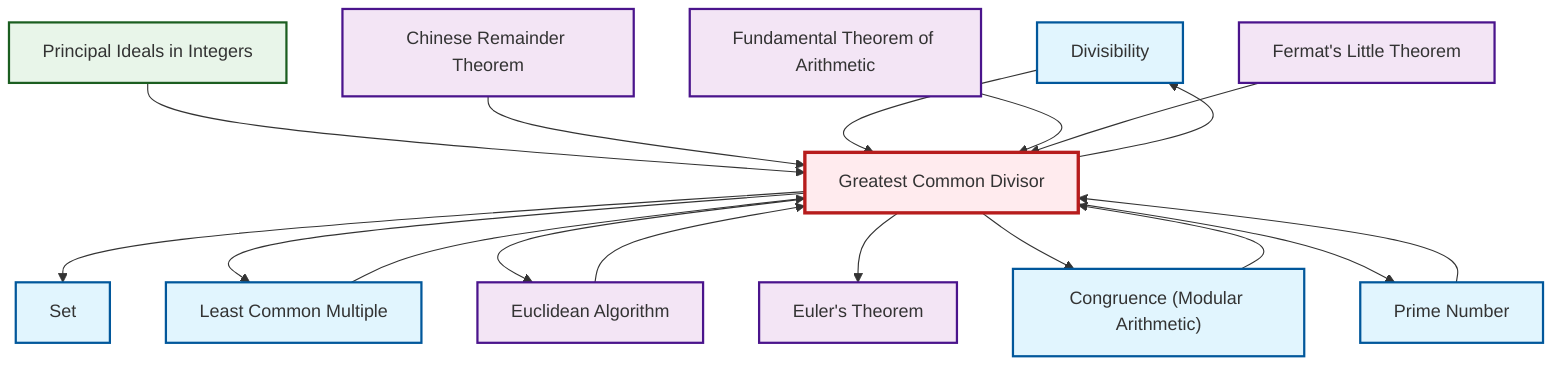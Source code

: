 graph TD
    classDef definition fill:#e1f5fe,stroke:#01579b,stroke-width:2px
    classDef theorem fill:#f3e5f5,stroke:#4a148c,stroke-width:2px
    classDef axiom fill:#fff3e0,stroke:#e65100,stroke-width:2px
    classDef example fill:#e8f5e9,stroke:#1b5e20,stroke-width:2px
    classDef current fill:#ffebee,stroke:#b71c1c,stroke-width:3px
    def-divisibility["Divisibility"]:::definition
    thm-fundamental-arithmetic["Fundamental Theorem of Arithmetic"]:::theorem
    thm-euclidean-algorithm["Euclidean Algorithm"]:::theorem
    thm-fermat-little["Fermat's Little Theorem"]:::theorem
    thm-chinese-remainder["Chinese Remainder Theorem"]:::theorem
    ex-principal-ideal["Principal Ideals in Integers"]:::example
    def-lcm["Least Common Multiple"]:::definition
    def-gcd["Greatest Common Divisor"]:::definition
    def-congruence["Congruence (Modular Arithmetic)"]:::definition
    def-prime["Prime Number"]:::definition
    def-set["Set"]:::definition
    thm-euler["Euler's Theorem"]:::theorem
    def-gcd --> def-divisibility
    ex-principal-ideal --> def-gcd
    thm-chinese-remainder --> def-gcd
    def-gcd --> def-set
    def-gcd --> def-lcm
    def-divisibility --> def-gcd
    def-prime --> def-gcd
    thm-fundamental-arithmetic --> def-gcd
    def-gcd --> thm-euclidean-algorithm
    def-lcm --> def-gcd
    def-congruence --> def-gcd
    def-gcd --> thm-euler
    thm-fermat-little --> def-gcd
    def-gcd --> def-congruence
    thm-euclidean-algorithm --> def-gcd
    def-gcd --> def-prime
    class def-gcd current